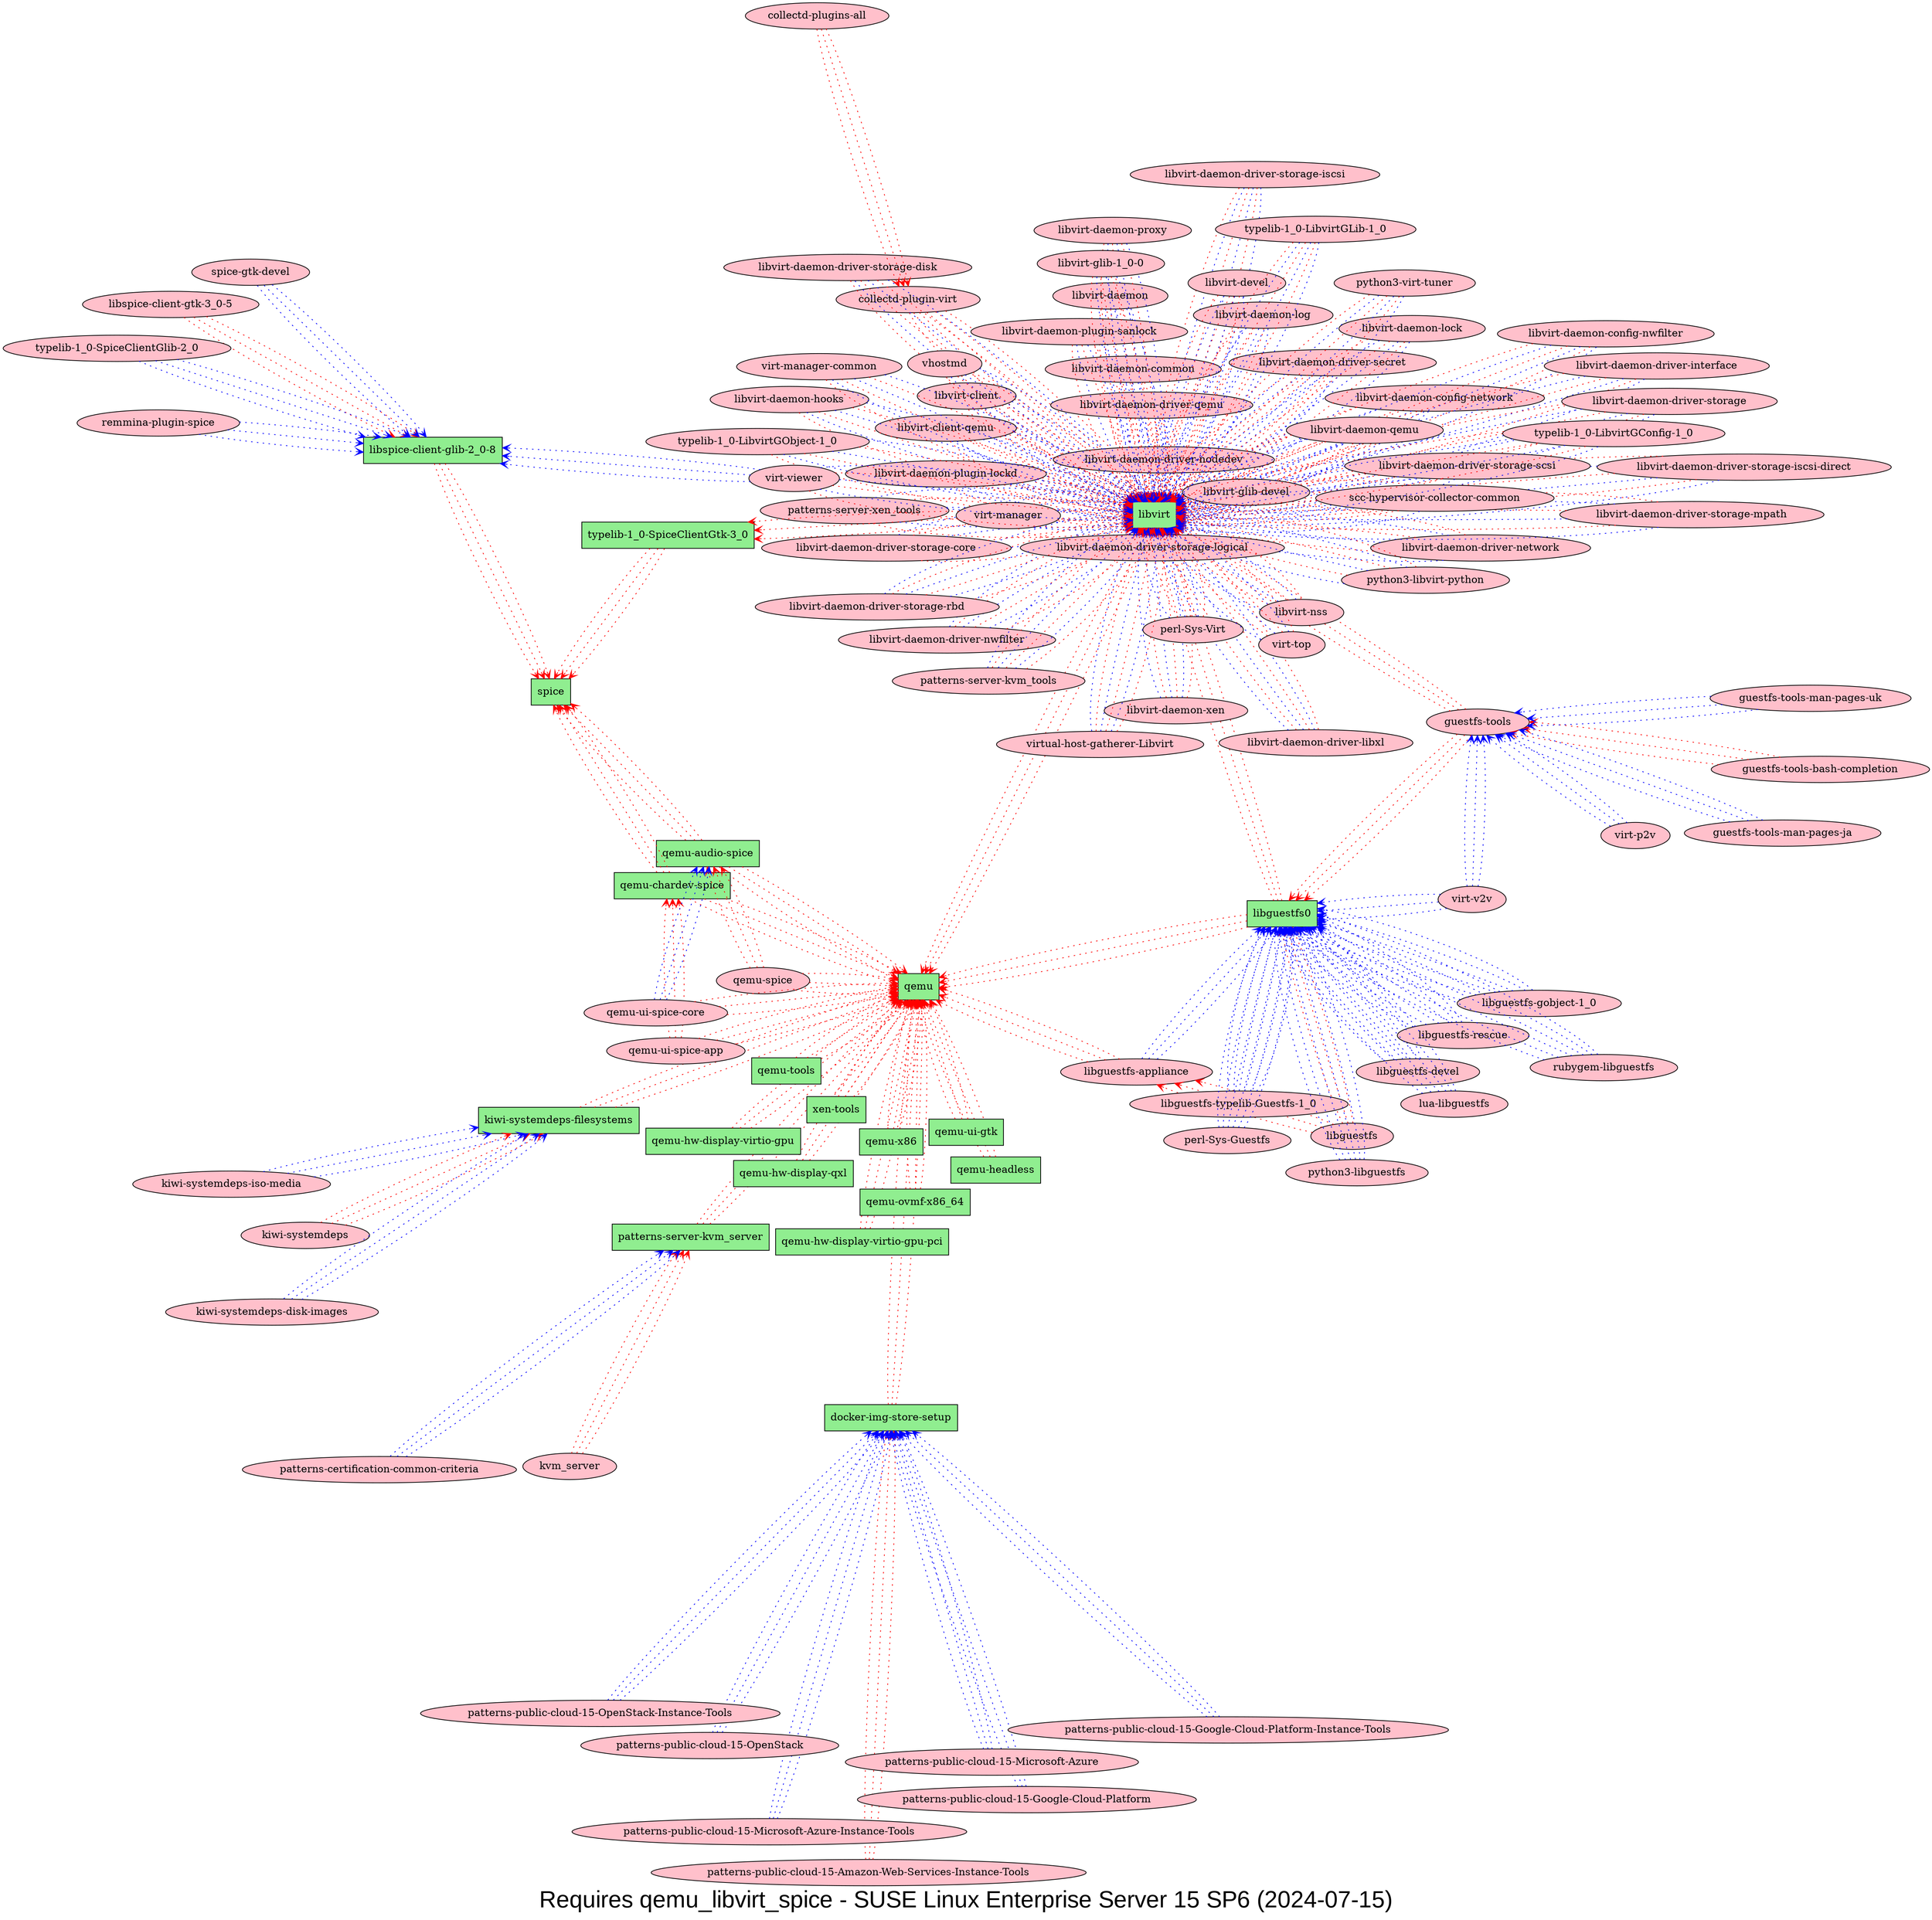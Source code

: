 digraph PackageDependencies {
graph [label="Requires qemu_libvirt_spice - SUSE Linux Enterprise Server 15 SP6 (2024-07-15)", layout=fdp, fontsize=32, fontname="Arial"];
node [shape=box, style=filled, fillcolor=lightgreen];
edge [arrowhead=vee];
"patterns-public-cloud-15-Amazon-Web-Services-Instance-Tools" [shape=ellipse, style=filled, fillcolor=pink];
"patterns-public-cloud-15-Amazon-Web-Services-Instance-Tools" -> "docker-img-store-setup" -> "qemu" [color=green, color=red, style=dotted];
"patterns-public-cloud-15-Google-Cloud-Platform" [shape=ellipse, style=filled, fillcolor=pink];
"patterns-public-cloud-15-Google-Cloud-Platform" -> "docker-img-store-setup" [color=blue, style=dotted];
"patterns-public-cloud-15-Google-Cloud-Platform-Instance-Tools" [shape=ellipse, style=filled, fillcolor=pink];
"patterns-public-cloud-15-Google-Cloud-Platform-Instance-Tools" -> "docker-img-store-setup" [color=blue, style=dotted];
"patterns-public-cloud-15-Microsoft-Azure" [shape=ellipse, style=filled, fillcolor=pink];
"patterns-public-cloud-15-Microsoft-Azure" -> "docker-img-store-setup" [color=blue, style=dotted];
"patterns-public-cloud-15-Microsoft-Azure-Instance-Tools" [shape=ellipse, style=filled, fillcolor=pink];
"patterns-public-cloud-15-Microsoft-Azure-Instance-Tools" -> "docker-img-store-setup" [color=blue, style=dotted];
"patterns-public-cloud-15-OpenStack" [shape=ellipse, style=filled, fillcolor=pink];
"patterns-public-cloud-15-OpenStack" -> "docker-img-store-setup" [color=blue, style=dotted];
"patterns-public-cloud-15-OpenStack-Instance-Tools" [shape=ellipse, style=filled, fillcolor=pink];
"patterns-public-cloud-15-OpenStack-Instance-Tools" -> "docker-img-store-setup" [color=blue, style=dotted];
"kiwi-systemdeps" [shape=ellipse, style=filled, fillcolor=pink];
"kiwi-systemdeps" -> "kiwi-systemdeps-filesystems" -> "qemu" [color=green, color=red, style=dotted];
"kiwi-systemdeps-disk-images" [shape=ellipse, style=filled, fillcolor=pink];
"kiwi-systemdeps-disk-images" -> "kiwi-systemdeps-filesystems" [color=blue, style=dotted];
"kiwi-systemdeps-iso-media" [shape=ellipse, style=filled, fillcolor=pink];
"kiwi-systemdeps-iso-media" -> "kiwi-systemdeps-filesystems" [color=blue, style=dotted];
"libguestfs" [shape=ellipse, style=filled, fillcolor=pink];
"libguestfs" -> "libguestfs-appliance" -> "qemu" [color=green, color=red, style=dotted];
"guestfs-tools" [shape=ellipse, style=filled, fillcolor=pink];
"guestfs-tools" -> "libguestfs0" -> "qemu" [color=green, color=red, style=dotted];
"libguestfs-devel" [shape=ellipse, style=filled, fillcolor=pink];
"libguestfs-devel" -> "libguestfs0" [color=blue, style=dotted];
"libguestfs-gobject-1_0" [shape=ellipse, style=filled, fillcolor=pink];
"libguestfs-gobject-1_0" -> "libguestfs0" [color=blue, style=dotted];
"libguestfs-rescue" [shape=ellipse, style=filled, fillcolor=pink];
"libguestfs-rescue" -> "libguestfs0" [color=blue, style=dotted];
"libguestfs-typelib-Guestfs-1_0" [shape=ellipse, style=filled, fillcolor=pink];
"libguestfs-typelib-Guestfs-1_0" -> "libguestfs0" [color=blue, style=dotted];
"lua-libguestfs" [shape=ellipse, style=filled, fillcolor=pink];
"lua-libguestfs" -> "libguestfs0" [color=blue, style=dotted];
"perl-Sys-Guestfs" [shape=ellipse, style=filled, fillcolor=pink];
"perl-Sys-Guestfs" -> "libguestfs0" [color=blue, style=dotted];
"python3-libguestfs" [shape=ellipse, style=filled, fillcolor=pink];
"python3-libguestfs" -> "libguestfs0" [color=blue, style=dotted];
"rubygem-libguestfs" [shape=ellipse, style=filled, fillcolor=pink];
"rubygem-libguestfs" -> "libguestfs0" [color=blue, style=dotted];
"virt-v2v" [shape=ellipse, style=filled, fillcolor=pink];
"virt-v2v" -> "libguestfs0" [color=blue, style=dotted];
"collectd-plugin-virt" [shape=ellipse, style=filled, fillcolor=pink];
"collectd-plugin-virt" -> "libvirt" -> "qemu" [color=green, color=red, style=dotted];
"libvirt-client" [shape=ellipse, style=filled, fillcolor=pink];
"libvirt-client" -> "libvirt" [color=blue, style=dotted];
"libvirt-client-qemu" [shape=ellipse, style=filled, fillcolor=pink];
"libvirt-client-qemu" -> "libvirt" [color=blue, style=dotted];
"libvirt-daemon" [shape=ellipse, style=filled, fillcolor=pink];
"libvirt-daemon" -> "libvirt" [color=blue, style=dotted];
"libvirt-daemon-common" [shape=ellipse, style=filled, fillcolor=pink];
"libvirt-daemon-common" -> "libvirt" [color=blue, style=dotted];
"libvirt-daemon-config-network" [shape=ellipse, style=filled, fillcolor=pink];
"libvirt-daemon-config-network" -> "libvirt" [color=blue, style=dotted];
"libvirt-daemon-config-nwfilter" [shape=ellipse, style=filled, fillcolor=pink];
"libvirt-daemon-config-nwfilter" -> "libvirt" [color=blue, style=dotted];
"libvirt-daemon-driver-interface" [shape=ellipse, style=filled, fillcolor=pink];
"libvirt-daemon-driver-interface" -> "libvirt" [color=blue, style=dotted];
"libvirt-daemon-driver-libxl" [shape=ellipse, style=filled, fillcolor=pink];
"libvirt-daemon-driver-libxl" -> "libvirt" [color=blue, style=dotted];
"libvirt-daemon-driver-network" [shape=ellipse, style=filled, fillcolor=pink];
"libvirt-daemon-driver-network" -> "libvirt" [color=blue, style=dotted];
"libvirt-daemon-driver-nodedev" [shape=ellipse, style=filled, fillcolor=pink];
"libvirt-daemon-driver-nodedev" -> "libvirt" [color=blue, style=dotted];
"libvirt-daemon-driver-nwfilter" [shape=ellipse, style=filled, fillcolor=pink];
"libvirt-daemon-driver-nwfilter" -> "libvirt" [color=blue, style=dotted];
"libvirt-daemon-driver-qemu" [shape=ellipse, style=filled, fillcolor=pink];
"libvirt-daemon-driver-qemu" -> "libvirt" [color=blue, style=dotted];
"libvirt-daemon-driver-secret" [shape=ellipse, style=filled, fillcolor=pink];
"libvirt-daemon-driver-secret" -> "libvirt" [color=blue, style=dotted];
"libvirt-daemon-driver-storage" [shape=ellipse, style=filled, fillcolor=pink];
"libvirt-daemon-driver-storage" -> "libvirt" [color=blue, style=dotted];
"libvirt-daemon-driver-storage-core" [shape=ellipse, style=filled, fillcolor=pink];
"libvirt-daemon-driver-storage-core" -> "libvirt" [color=blue, style=dotted];
"libvirt-daemon-driver-storage-disk" [shape=ellipse, style=filled, fillcolor=pink];
"libvirt-daemon-driver-storage-disk" -> "libvirt" [color=blue, style=dotted];
"libvirt-daemon-driver-storage-iscsi" [shape=ellipse, style=filled, fillcolor=pink];
"libvirt-daemon-driver-storage-iscsi" -> "libvirt" [color=blue, style=dotted];
"libvirt-daemon-driver-storage-iscsi-direct" [shape=ellipse, style=filled, fillcolor=pink];
"libvirt-daemon-driver-storage-iscsi-direct" -> "libvirt" [color=blue, style=dotted];
"libvirt-daemon-driver-storage-logical" [shape=ellipse, style=filled, fillcolor=pink];
"libvirt-daemon-driver-storage-logical" -> "libvirt" [color=blue, style=dotted];
"libvirt-daemon-driver-storage-mpath" [shape=ellipse, style=filled, fillcolor=pink];
"libvirt-daemon-driver-storage-mpath" -> "libvirt" [color=blue, style=dotted];
"libvirt-daemon-driver-storage-rbd" [shape=ellipse, style=filled, fillcolor=pink];
"libvirt-daemon-driver-storage-rbd" -> "libvirt" [color=blue, style=dotted];
"libvirt-daemon-driver-storage-scsi" [shape=ellipse, style=filled, fillcolor=pink];
"libvirt-daemon-driver-storage-scsi" -> "libvirt" [color=blue, style=dotted];
"libvirt-daemon-hooks" [shape=ellipse, style=filled, fillcolor=pink];
"libvirt-daemon-hooks" -> "libvirt" [color=blue, style=dotted];
"libvirt-daemon-lock" [shape=ellipse, style=filled, fillcolor=pink];
"libvirt-daemon-lock" -> "libvirt" [color=blue, style=dotted];
"libvirt-daemon-log" [shape=ellipse, style=filled, fillcolor=pink];
"libvirt-daemon-log" -> "libvirt" [color=blue, style=dotted];
"libvirt-daemon-plugin-lockd" [shape=ellipse, style=filled, fillcolor=pink];
"libvirt-daemon-plugin-lockd" -> "libvirt" [color=blue, style=dotted];
"libvirt-daemon-plugin-sanlock" [shape=ellipse, style=filled, fillcolor=pink];
"libvirt-daemon-plugin-sanlock" -> "libvirt" [color=blue, style=dotted];
"libvirt-daemon-proxy" [shape=ellipse, style=filled, fillcolor=pink];
"libvirt-daemon-proxy" -> "libvirt" [color=blue, style=dotted];
"libvirt-daemon-qemu" [shape=ellipse, style=filled, fillcolor=pink];
"libvirt-daemon-qemu" -> "libvirt" [color=blue, style=dotted];
"libvirt-daemon-xen" [shape=ellipse, style=filled, fillcolor=pink];
"libvirt-daemon-xen" -> "libvirt" [color=blue, style=dotted];
"libvirt-devel" [shape=ellipse, style=filled, fillcolor=pink];
"libvirt-devel" -> "libvirt" [color=blue, style=dotted];
"libvirt-glib-1_0-0" [shape=ellipse, style=filled, fillcolor=pink];
"libvirt-glib-1_0-0" -> "libvirt" [color=blue, style=dotted];
"libvirt-glib-devel" [shape=ellipse, style=filled, fillcolor=pink];
"libvirt-glib-devel" -> "libvirt" [color=blue, style=dotted];
"libvirt-nss" [shape=ellipse, style=filled, fillcolor=pink];
"libvirt-nss" -> "libvirt" [color=blue, style=dotted];
"patterns-server-kvm_tools" [shape=ellipse, style=filled, fillcolor=pink];
"patterns-server-kvm_tools" -> "libvirt" [color=blue, style=dotted];
"patterns-server-xen_tools" [shape=ellipse, style=filled, fillcolor=pink];
"patterns-server-xen_tools" -> "libvirt" [color=blue, style=dotted];
"perl-Sys-Virt" [shape=ellipse, style=filled, fillcolor=pink];
"perl-Sys-Virt" -> "libvirt" [color=blue, style=dotted];
"python3-libvirt-python" [shape=ellipse, style=filled, fillcolor=pink];
"python3-libvirt-python" -> "libvirt" [color=blue, style=dotted];
"python3-virt-tuner" [shape=ellipse, style=filled, fillcolor=pink];
"python3-virt-tuner" -> "libvirt" [color=blue, style=dotted];
"scc-hypervisor-collector-common" [shape=ellipse, style=filled, fillcolor=pink];
"scc-hypervisor-collector-common" -> "libvirt" [color=blue, style=dotted];
"typelib-1_0-LibvirtGConfig-1_0" [shape=ellipse, style=filled, fillcolor=pink];
"typelib-1_0-LibvirtGConfig-1_0" -> "libvirt" [color=blue, style=dotted];
"typelib-1_0-LibvirtGLib-1_0" [shape=ellipse, style=filled, fillcolor=pink];
"typelib-1_0-LibvirtGLib-1_0" -> "libvirt" [color=blue, style=dotted];
"typelib-1_0-LibvirtGObject-1_0" [shape=ellipse, style=filled, fillcolor=pink];
"typelib-1_0-LibvirtGObject-1_0" -> "libvirt" [color=blue, style=dotted];
"vhostmd" [shape=ellipse, style=filled, fillcolor=pink];
"vhostmd" -> "libvirt" [color=blue, style=dotted];
"virt-manager" [shape=ellipse, style=filled, fillcolor=pink];
"virt-manager" -> "libvirt" [color=blue, style=dotted];
"virt-manager-common" [shape=ellipse, style=filled, fillcolor=pink];
"virt-manager-common" -> "libvirt" [color=blue, style=dotted];
"virt-top" [shape=ellipse, style=filled, fillcolor=pink];
"virt-top" -> "libvirt" [color=blue, style=dotted];
"virt-viewer" [shape=ellipse, style=filled, fillcolor=pink];
"virt-viewer" -> "libvirt" [color=blue, style=dotted];
"virtual-host-gatherer-Libvirt" [shape=ellipse, style=filled, fillcolor=pink];
"virtual-host-gatherer-Libvirt" -> "libvirt" [color=blue, style=dotted];
"kvm_server" [shape=ellipse, style=filled, fillcolor=pink];
"kvm_server" -> "patterns-server-kvm_server" -> "qemu" [color=green, color=red, style=dotted];
"patterns-certification-common-criteria" [shape=ellipse, style=filled, fillcolor=pink];
"patterns-certification-common-criteria" -> "patterns-server-kvm_server" [color=blue, style=dotted];
"qemu-audio-spice" -> "qemu" [color=red, style=dotted];
"qemu-chardev-spice" -> "qemu" [color=red, style=dotted];
"qemu-headless" -> "qemu" [color=red, style=dotted];
"qemu-hw-display-qxl" -> "qemu" [color=red, style=dotted];
"qemu-hw-display-virtio-gpu" -> "qemu" [color=red, style=dotted];
"qemu-hw-display-virtio-gpu-pci" -> "qemu" [color=red, style=dotted];
"qemu-ovmf-x86_64" -> "qemu" [color=red, style=dotted];
"qemu-spice" -> "qemu" [color=red, style=dotted];
"qemu-tools" -> "qemu" [color=red, style=dotted];
"qemu-ui-gtk" -> "qemu" [color=red, style=dotted];
"qemu-ui-spice-app" -> "qemu" [color=red, style=dotted];
"qemu-ui-spice-core" -> "qemu" [color=red, style=dotted];
"qemu-x86" -> "qemu" [color=red, style=dotted];
"xen-tools" -> "qemu" [color=red, style=dotted];
"collectd-plugins-all" [shape=ellipse, style=filled, fillcolor=pink];
"collectd-plugins-all" -> "collectd-plugin-virt" -> "libvirt" [color=green, color=red, style=dotted];
"guestfs-tools-bash-completion" [shape=ellipse, style=filled, fillcolor=pink];
"guestfs-tools-bash-completion" -> "guestfs-tools" -> "libvirt" [color=green, color=red, style=dotted];
"guestfs-tools-man-pages-ja" [shape=ellipse, style=filled, fillcolor=pink];
"guestfs-tools-man-pages-ja" -> "guestfs-tools" [color=blue, style=dotted];
"guestfs-tools-man-pages-uk" [shape=ellipse, style=filled, fillcolor=pink];
"guestfs-tools-man-pages-uk" -> "guestfs-tools" [color=blue, style=dotted];
"virt-p2v" [shape=ellipse, style=filled, fillcolor=pink];
"virt-p2v" -> "guestfs-tools" [color=blue, style=dotted];
"virt-v2v" [shape=ellipse, style=filled, fillcolor=pink];
"virt-v2v" -> "guestfs-tools" [color=blue, style=dotted];
"libguestfs" [shape=ellipse, style=filled, fillcolor=pink];
"libguestfs" -> "libguestfs0" -> "libvirt" [color=green, color=red, style=dotted];
"libguestfs-appliance" [shape=ellipse, style=filled, fillcolor=pink];
"libguestfs-appliance" -> "libguestfs0" [color=blue, style=dotted];
"libguestfs-devel" [shape=ellipse, style=filled, fillcolor=pink];
"libguestfs-devel" -> "libguestfs0" [color=blue, style=dotted];
"libguestfs-gobject-1_0" [shape=ellipse, style=filled, fillcolor=pink];
"libguestfs-gobject-1_0" -> "libguestfs0" [color=blue, style=dotted];
"libguestfs-rescue" [shape=ellipse, style=filled, fillcolor=pink];
"libguestfs-rescue" -> "libguestfs0" [color=blue, style=dotted];
"libguestfs-typelib-Guestfs-1_0" [shape=ellipse, style=filled, fillcolor=pink];
"libguestfs-typelib-Guestfs-1_0" -> "libguestfs0" [color=blue, style=dotted];
"lua-libguestfs" [shape=ellipse, style=filled, fillcolor=pink];
"lua-libguestfs" -> "libguestfs0" [color=blue, style=dotted];
"perl-Sys-Guestfs" [shape=ellipse, style=filled, fillcolor=pink];
"perl-Sys-Guestfs" -> "libguestfs0" [color=blue, style=dotted];
"python3-libguestfs" [shape=ellipse, style=filled, fillcolor=pink];
"python3-libguestfs" -> "libguestfs0" [color=blue, style=dotted];
"rubygem-libguestfs" [shape=ellipse, style=filled, fillcolor=pink];
"rubygem-libguestfs" -> "libguestfs0" [color=blue, style=dotted];
"libvirt-client" -> "libvirt" [color=red, style=dotted];
"libvirt-client-qemu" -> "libvirt" [color=red, style=dotted];
"libvirt-daemon" -> "libvirt" [color=red, style=dotted];
"libvirt-daemon-common" -> "libvirt" [color=red, style=dotted];
"libvirt-daemon-config-network" -> "libvirt" [color=red, style=dotted];
"libvirt-daemon-config-nwfilter" -> "libvirt" [color=red, style=dotted];
"libvirt-daemon-driver-interface" -> "libvirt" [color=red, style=dotted];
"libvirt-daemon-driver-libxl" -> "libvirt" [color=red, style=dotted];
"libvirt-daemon-driver-network" -> "libvirt" [color=red, style=dotted];
"libvirt-daemon-driver-nodedev" -> "libvirt" [color=red, style=dotted];
"libvirt-daemon-driver-nwfilter" -> "libvirt" [color=red, style=dotted];
"libvirt-daemon-driver-qemu" -> "libvirt" [color=red, style=dotted];
"libvirt-daemon-driver-secret" -> "libvirt" [color=red, style=dotted];
"libvirt-daemon-driver-storage" -> "libvirt" [color=red, style=dotted];
"libvirt-daemon-driver-storage-core" -> "libvirt" [color=red, style=dotted];
"libvirt-daemon-driver-storage-disk" -> "libvirt" [color=red, style=dotted];
"libvirt-daemon-driver-storage-iscsi" -> "libvirt" [color=red, style=dotted];
"libvirt-daemon-driver-storage-iscsi-direct" -> "libvirt" [color=red, style=dotted];
"libvirt-daemon-driver-storage-logical" -> "libvirt" [color=red, style=dotted];
"libvirt-daemon-driver-storage-mpath" -> "libvirt" [color=red, style=dotted];
"libvirt-daemon-driver-storage-rbd" -> "libvirt" [color=red, style=dotted];
"libvirt-daemon-driver-storage-scsi" -> "libvirt" [color=red, style=dotted];
"libvirt-daemon-hooks" -> "libvirt" [color=red, style=dotted];
"libvirt-daemon-lock" -> "libvirt" [color=red, style=dotted];
"libvirt-daemon-log" -> "libvirt" [color=red, style=dotted];
"libvirt-daemon-plugin-lockd" -> "libvirt" [color=red, style=dotted];
"libvirt-daemon-plugin-sanlock" -> "libvirt" [color=red, style=dotted];
"libvirt-daemon-proxy" -> "libvirt" [color=red, style=dotted];
"libvirt-daemon-qemu" -> "libvirt" [color=red, style=dotted];
"libvirt-daemon-xen" -> "libvirt" [color=red, style=dotted];
"libvirt-devel" -> "libvirt" [color=red, style=dotted];
"libvirt-glib-1_0-0" -> "libvirt" [color=red, style=dotted];
"libvirt-glib-devel" -> "libvirt" [color=red, style=dotted];
"libvirt-nss" -> "libvirt" [color=red, style=dotted];
"patterns-server-kvm_tools" -> "libvirt" [color=red, style=dotted];
"patterns-server-xen_tools" -> "libvirt" [color=red, style=dotted];
"perl-Sys-Virt" -> "libvirt" [color=red, style=dotted];
"python3-libvirt-python" -> "libvirt" [color=red, style=dotted];
"python3-virt-tuner" -> "libvirt" [color=red, style=dotted];
"scc-hypervisor-collector-common" -> "libvirt" [color=red, style=dotted];
"typelib-1_0-LibvirtGConfig-1_0" -> "libvirt" [color=red, style=dotted];
"typelib-1_0-LibvirtGLib-1_0" -> "libvirt" [color=red, style=dotted];
"typelib-1_0-LibvirtGObject-1_0" -> "libvirt" [color=red, style=dotted];
"vhostmd" -> "libvirt" [color=red, style=dotted];
"virt-manager" -> "libvirt" [color=red, style=dotted];
"virt-manager-common" -> "libvirt" [color=red, style=dotted];
"virt-top" -> "libvirt" [color=red, style=dotted];
"virt-viewer" -> "libvirt" [color=red, style=dotted];
"virtual-host-gatherer-Libvirt" -> "libvirt" [color=red, style=dotted];
"libspice-client-gtk-3_0-5" [shape=ellipse, style=filled, fillcolor=pink];
"libspice-client-gtk-3_0-5" -> "libspice-client-glib-2_0-8" -> "spice" [color=green, color=red, style=dotted];
"remmina-plugin-spice" [shape=ellipse, style=filled, fillcolor=pink];
"remmina-plugin-spice" -> "libspice-client-glib-2_0-8" [color=blue, style=dotted];
"spice-gtk-devel" [shape=ellipse, style=filled, fillcolor=pink];
"spice-gtk-devel" -> "libspice-client-glib-2_0-8" [color=blue, style=dotted];
"typelib-1_0-SpiceClientGlib-2_0" [shape=ellipse, style=filled, fillcolor=pink];
"typelib-1_0-SpiceClientGlib-2_0" -> "libspice-client-glib-2_0-8" [color=blue, style=dotted];
"virt-viewer" [shape=ellipse, style=filled, fillcolor=pink];
"virt-viewer" -> "libspice-client-glib-2_0-8" [color=blue, style=dotted];
"qemu-spice" [shape=ellipse, style=filled, fillcolor=pink];
"qemu-spice" -> "qemu-audio-spice" -> "spice" [color=green, color=red, style=dotted];
"qemu-ui-spice-core" [shape=ellipse, style=filled, fillcolor=pink];
"qemu-ui-spice-core" -> "qemu-audio-spice" [color=blue, style=dotted];
"qemu-ui-spice-app" [shape=ellipse, style=filled, fillcolor=pink];
"qemu-ui-spice-app" -> "qemu-chardev-spice" -> "spice" [color=green, color=red, style=dotted];
"virt-manager" [shape=ellipse, style=filled, fillcolor=pink];
"virt-manager" -> "typelib-1_0-SpiceClientGtk-3_0" -> "spice" [color=green, color=red, style=dotted];
"patterns-public-cloud-15-Amazon-Web-Services-Instance-Tools" [shape=ellipse, style=filled, fillcolor=pink];
"patterns-public-cloud-15-Amazon-Web-Services-Instance-Tools" -> "docker-img-store-setup" -> "qemu" [color=green, color=red, style=dotted];
"patterns-public-cloud-15-Google-Cloud-Platform" [shape=ellipse, style=filled, fillcolor=pink];
"patterns-public-cloud-15-Google-Cloud-Platform" -> "docker-img-store-setup" [color=blue, style=dotted];
"patterns-public-cloud-15-Google-Cloud-Platform-Instance-Tools" [shape=ellipse, style=filled, fillcolor=pink];
"patterns-public-cloud-15-Google-Cloud-Platform-Instance-Tools" -> "docker-img-store-setup" [color=blue, style=dotted];
"patterns-public-cloud-15-Microsoft-Azure" [shape=ellipse, style=filled, fillcolor=pink];
"patterns-public-cloud-15-Microsoft-Azure" -> "docker-img-store-setup" [color=blue, style=dotted];
"patterns-public-cloud-15-Microsoft-Azure-Instance-Tools" [shape=ellipse, style=filled, fillcolor=pink];
"patterns-public-cloud-15-Microsoft-Azure-Instance-Tools" -> "docker-img-store-setup" [color=blue, style=dotted];
"patterns-public-cloud-15-OpenStack" [shape=ellipse, style=filled, fillcolor=pink];
"patterns-public-cloud-15-OpenStack" -> "docker-img-store-setup" [color=blue, style=dotted];
"patterns-public-cloud-15-OpenStack-Instance-Tools" [shape=ellipse, style=filled, fillcolor=pink];
"patterns-public-cloud-15-OpenStack-Instance-Tools" -> "docker-img-store-setup" [color=blue, style=dotted];
"kiwi-systemdeps" [shape=ellipse, style=filled, fillcolor=pink];
"kiwi-systemdeps" -> "kiwi-systemdeps-filesystems" -> "qemu" [color=green, color=red, style=dotted];
"kiwi-systemdeps-disk-images" [shape=ellipse, style=filled, fillcolor=pink];
"kiwi-systemdeps-disk-images" -> "kiwi-systemdeps-filesystems" [color=blue, style=dotted];
"kiwi-systemdeps-iso-media" [shape=ellipse, style=filled, fillcolor=pink];
"kiwi-systemdeps-iso-media" -> "kiwi-systemdeps-filesystems" [color=blue, style=dotted];
"libguestfs" [shape=ellipse, style=filled, fillcolor=pink];
"libguestfs" -> "libguestfs-appliance" -> "qemu" [color=green, color=red, style=dotted];
"guestfs-tools" [shape=ellipse, style=filled, fillcolor=pink];
"guestfs-tools" -> "libguestfs0" -> "qemu" [color=green, color=red, style=dotted];
"libguestfs-devel" [shape=ellipse, style=filled, fillcolor=pink];
"libguestfs-devel" -> "libguestfs0" [color=blue, style=dotted];
"libguestfs-gobject-1_0" [shape=ellipse, style=filled, fillcolor=pink];
"libguestfs-gobject-1_0" -> "libguestfs0" [color=blue, style=dotted];
"libguestfs-rescue" [shape=ellipse, style=filled, fillcolor=pink];
"libguestfs-rescue" -> "libguestfs0" [color=blue, style=dotted];
"libguestfs-typelib-Guestfs-1_0" [shape=ellipse, style=filled, fillcolor=pink];
"libguestfs-typelib-Guestfs-1_0" -> "libguestfs0" [color=blue, style=dotted];
"lua-libguestfs" [shape=ellipse, style=filled, fillcolor=pink];
"lua-libguestfs" -> "libguestfs0" [color=blue, style=dotted];
"perl-Sys-Guestfs" [shape=ellipse, style=filled, fillcolor=pink];
"perl-Sys-Guestfs" -> "libguestfs0" [color=blue, style=dotted];
"python3-libguestfs" [shape=ellipse, style=filled, fillcolor=pink];
"python3-libguestfs" -> "libguestfs0" [color=blue, style=dotted];
"rubygem-libguestfs" [shape=ellipse, style=filled, fillcolor=pink];
"rubygem-libguestfs" -> "libguestfs0" [color=blue, style=dotted];
"virt-v2v" [shape=ellipse, style=filled, fillcolor=pink];
"virt-v2v" -> "libguestfs0" [color=blue, style=dotted];
"collectd-plugin-virt" [shape=ellipse, style=filled, fillcolor=pink];
"collectd-plugin-virt" -> "libvirt" -> "qemu" [color=green, color=red, style=dotted];
"libvirt-client" [shape=ellipse, style=filled, fillcolor=pink];
"libvirt-client" -> "libvirt" [color=blue, style=dotted];
"libvirt-client-qemu" [shape=ellipse, style=filled, fillcolor=pink];
"libvirt-client-qemu" -> "libvirt" [color=blue, style=dotted];
"libvirt-daemon" [shape=ellipse, style=filled, fillcolor=pink];
"libvirt-daemon" -> "libvirt" [color=blue, style=dotted];
"libvirt-daemon-common" [shape=ellipse, style=filled, fillcolor=pink];
"libvirt-daemon-common" -> "libvirt" [color=blue, style=dotted];
"libvirt-daemon-config-network" [shape=ellipse, style=filled, fillcolor=pink];
"libvirt-daemon-config-network" -> "libvirt" [color=blue, style=dotted];
"libvirt-daemon-config-nwfilter" [shape=ellipse, style=filled, fillcolor=pink];
"libvirt-daemon-config-nwfilter" -> "libvirt" [color=blue, style=dotted];
"libvirt-daemon-driver-interface" [shape=ellipse, style=filled, fillcolor=pink];
"libvirt-daemon-driver-interface" -> "libvirt" [color=blue, style=dotted];
"libvirt-daemon-driver-libxl" [shape=ellipse, style=filled, fillcolor=pink];
"libvirt-daemon-driver-libxl" -> "libvirt" [color=blue, style=dotted];
"libvirt-daemon-driver-network" [shape=ellipse, style=filled, fillcolor=pink];
"libvirt-daemon-driver-network" -> "libvirt" [color=blue, style=dotted];
"libvirt-daemon-driver-nodedev" [shape=ellipse, style=filled, fillcolor=pink];
"libvirt-daemon-driver-nodedev" -> "libvirt" [color=blue, style=dotted];
"libvirt-daemon-driver-nwfilter" [shape=ellipse, style=filled, fillcolor=pink];
"libvirt-daemon-driver-nwfilter" -> "libvirt" [color=blue, style=dotted];
"libvirt-daemon-driver-qemu" [shape=ellipse, style=filled, fillcolor=pink];
"libvirt-daemon-driver-qemu" -> "libvirt" [color=blue, style=dotted];
"libvirt-daemon-driver-secret" [shape=ellipse, style=filled, fillcolor=pink];
"libvirt-daemon-driver-secret" -> "libvirt" [color=blue, style=dotted];
"libvirt-daemon-driver-storage" [shape=ellipse, style=filled, fillcolor=pink];
"libvirt-daemon-driver-storage" -> "libvirt" [color=blue, style=dotted];
"libvirt-daemon-driver-storage-core" [shape=ellipse, style=filled, fillcolor=pink];
"libvirt-daemon-driver-storage-core" -> "libvirt" [color=blue, style=dotted];
"libvirt-daemon-driver-storage-disk" [shape=ellipse, style=filled, fillcolor=pink];
"libvirt-daemon-driver-storage-disk" -> "libvirt" [color=blue, style=dotted];
"libvirt-daemon-driver-storage-iscsi" [shape=ellipse, style=filled, fillcolor=pink];
"libvirt-daemon-driver-storage-iscsi" -> "libvirt" [color=blue, style=dotted];
"libvirt-daemon-driver-storage-iscsi-direct" [shape=ellipse, style=filled, fillcolor=pink];
"libvirt-daemon-driver-storage-iscsi-direct" -> "libvirt" [color=blue, style=dotted];
"libvirt-daemon-driver-storage-logical" [shape=ellipse, style=filled, fillcolor=pink];
"libvirt-daemon-driver-storage-logical" -> "libvirt" [color=blue, style=dotted];
"libvirt-daemon-driver-storage-mpath" [shape=ellipse, style=filled, fillcolor=pink];
"libvirt-daemon-driver-storage-mpath" -> "libvirt" [color=blue, style=dotted];
"libvirt-daemon-driver-storage-rbd" [shape=ellipse, style=filled, fillcolor=pink];
"libvirt-daemon-driver-storage-rbd" -> "libvirt" [color=blue, style=dotted];
"libvirt-daemon-driver-storage-scsi" [shape=ellipse, style=filled, fillcolor=pink];
"libvirt-daemon-driver-storage-scsi" -> "libvirt" [color=blue, style=dotted];
"libvirt-daemon-hooks" [shape=ellipse, style=filled, fillcolor=pink];
"libvirt-daemon-hooks" -> "libvirt" [color=blue, style=dotted];
"libvirt-daemon-lock" [shape=ellipse, style=filled, fillcolor=pink];
"libvirt-daemon-lock" -> "libvirt" [color=blue, style=dotted];
"libvirt-daemon-log" [shape=ellipse, style=filled, fillcolor=pink];
"libvirt-daemon-log" -> "libvirt" [color=blue, style=dotted];
"libvirt-daemon-plugin-lockd" [shape=ellipse, style=filled, fillcolor=pink];
"libvirt-daemon-plugin-lockd" -> "libvirt" [color=blue, style=dotted];
"libvirt-daemon-plugin-sanlock" [shape=ellipse, style=filled, fillcolor=pink];
"libvirt-daemon-plugin-sanlock" -> "libvirt" [color=blue, style=dotted];
"libvirt-daemon-proxy" [shape=ellipse, style=filled, fillcolor=pink];
"libvirt-daemon-proxy" -> "libvirt" [color=blue, style=dotted];
"libvirt-daemon-qemu" [shape=ellipse, style=filled, fillcolor=pink];
"libvirt-daemon-qemu" -> "libvirt" [color=blue, style=dotted];
"libvirt-daemon-xen" [shape=ellipse, style=filled, fillcolor=pink];
"libvirt-daemon-xen" -> "libvirt" [color=blue, style=dotted];
"libvirt-devel" [shape=ellipse, style=filled, fillcolor=pink];
"libvirt-devel" -> "libvirt" [color=blue, style=dotted];
"libvirt-glib-1_0-0" [shape=ellipse, style=filled, fillcolor=pink];
"libvirt-glib-1_0-0" -> "libvirt" [color=blue, style=dotted];
"libvirt-glib-devel" [shape=ellipse, style=filled, fillcolor=pink];
"libvirt-glib-devel" -> "libvirt" [color=blue, style=dotted];
"libvirt-nss" [shape=ellipse, style=filled, fillcolor=pink];
"libvirt-nss" -> "libvirt" [color=blue, style=dotted];
"patterns-server-kvm_tools" [shape=ellipse, style=filled, fillcolor=pink];
"patterns-server-kvm_tools" -> "libvirt" [color=blue, style=dotted];
"patterns-server-xen_tools" [shape=ellipse, style=filled, fillcolor=pink];
"patterns-server-xen_tools" -> "libvirt" [color=blue, style=dotted];
"perl-Sys-Virt" [shape=ellipse, style=filled, fillcolor=pink];
"perl-Sys-Virt" -> "libvirt" [color=blue, style=dotted];
"python3-libvirt-python" [shape=ellipse, style=filled, fillcolor=pink];
"python3-libvirt-python" -> "libvirt" [color=blue, style=dotted];
"python3-virt-tuner" [shape=ellipse, style=filled, fillcolor=pink];
"python3-virt-tuner" -> "libvirt" [color=blue, style=dotted];
"scc-hypervisor-collector-common" [shape=ellipse, style=filled, fillcolor=pink];
"scc-hypervisor-collector-common" -> "libvirt" [color=blue, style=dotted];
"typelib-1_0-LibvirtGConfig-1_0" [shape=ellipse, style=filled, fillcolor=pink];
"typelib-1_0-LibvirtGConfig-1_0" -> "libvirt" [color=blue, style=dotted];
"typelib-1_0-LibvirtGLib-1_0" [shape=ellipse, style=filled, fillcolor=pink];
"typelib-1_0-LibvirtGLib-1_0" -> "libvirt" [color=blue, style=dotted];
"typelib-1_0-LibvirtGObject-1_0" [shape=ellipse, style=filled, fillcolor=pink];
"typelib-1_0-LibvirtGObject-1_0" -> "libvirt" [color=blue, style=dotted];
"vhostmd" [shape=ellipse, style=filled, fillcolor=pink];
"vhostmd" -> "libvirt" [color=blue, style=dotted];
"virt-manager" [shape=ellipse, style=filled, fillcolor=pink];
"virt-manager" -> "libvirt" [color=blue, style=dotted];
"virt-manager-common" [shape=ellipse, style=filled, fillcolor=pink];
"virt-manager-common" -> "libvirt" [color=blue, style=dotted];
"virt-top" [shape=ellipse, style=filled, fillcolor=pink];
"virt-top" -> "libvirt" [color=blue, style=dotted];
"virt-viewer" [shape=ellipse, style=filled, fillcolor=pink];
"virt-viewer" -> "libvirt" [color=blue, style=dotted];
"virtual-host-gatherer-Libvirt" [shape=ellipse, style=filled, fillcolor=pink];
"virtual-host-gatherer-Libvirt" -> "libvirt" [color=blue, style=dotted];
"kvm_server" [shape=ellipse, style=filled, fillcolor=pink];
"kvm_server" -> "patterns-server-kvm_server" -> "qemu" [color=green, color=red, style=dotted];
"patterns-certification-common-criteria" [shape=ellipse, style=filled, fillcolor=pink];
"patterns-certification-common-criteria" -> "patterns-server-kvm_server" [color=blue, style=dotted];
"qemu-audio-spice" -> "qemu" [color=red, style=dotted];
"qemu-chardev-spice" -> "qemu" [color=red, style=dotted];
"qemu-headless" -> "qemu" [color=red, style=dotted];
"qemu-hw-display-qxl" -> "qemu" [color=red, style=dotted];
"qemu-hw-display-virtio-gpu" -> "qemu" [color=red, style=dotted];
"qemu-hw-display-virtio-gpu-pci" -> "qemu" [color=red, style=dotted];
"qemu-ovmf-x86_64" -> "qemu" [color=red, style=dotted];
"qemu-spice" -> "qemu" [color=red, style=dotted];
"qemu-tools" -> "qemu" [color=red, style=dotted];
"qemu-ui-gtk" -> "qemu" [color=red, style=dotted];
"qemu-ui-spice-app" -> "qemu" [color=red, style=dotted];
"qemu-ui-spice-core" -> "qemu" [color=red, style=dotted];
"qemu-x86" -> "qemu" [color=red, style=dotted];
"xen-tools" -> "qemu" [color=red, style=dotted];
"collectd-plugins-all" [shape=ellipse, style=filled, fillcolor=pink];
"collectd-plugins-all" -> "collectd-plugin-virt" -> "libvirt" [color=green, color=red, style=dotted];
"guestfs-tools-bash-completion" [shape=ellipse, style=filled, fillcolor=pink];
"guestfs-tools-bash-completion" -> "guestfs-tools" -> "libvirt" [color=green, color=red, style=dotted];
"guestfs-tools-man-pages-ja" [shape=ellipse, style=filled, fillcolor=pink];
"guestfs-tools-man-pages-ja" -> "guestfs-tools" [color=blue, style=dotted];
"guestfs-tools-man-pages-uk" [shape=ellipse, style=filled, fillcolor=pink];
"guestfs-tools-man-pages-uk" -> "guestfs-tools" [color=blue, style=dotted];
"virt-p2v" [shape=ellipse, style=filled, fillcolor=pink];
"virt-p2v" -> "guestfs-tools" [color=blue, style=dotted];
"virt-v2v" [shape=ellipse, style=filled, fillcolor=pink];
"virt-v2v" -> "guestfs-tools" [color=blue, style=dotted];
"libguestfs" [shape=ellipse, style=filled, fillcolor=pink];
"libguestfs" -> "libguestfs0" -> "libvirt" [color=green, color=red, style=dotted];
"libguestfs-appliance" [shape=ellipse, style=filled, fillcolor=pink];
"libguestfs-appliance" -> "libguestfs0" [color=blue, style=dotted];
"libguestfs-devel" [shape=ellipse, style=filled, fillcolor=pink];
"libguestfs-devel" -> "libguestfs0" [color=blue, style=dotted];
"libguestfs-gobject-1_0" [shape=ellipse, style=filled, fillcolor=pink];
"libguestfs-gobject-1_0" -> "libguestfs0" [color=blue, style=dotted];
"libguestfs-rescue" [shape=ellipse, style=filled, fillcolor=pink];
"libguestfs-rescue" -> "libguestfs0" [color=blue, style=dotted];
"libguestfs-typelib-Guestfs-1_0" [shape=ellipse, style=filled, fillcolor=pink];
"libguestfs-typelib-Guestfs-1_0" -> "libguestfs0" [color=blue, style=dotted];
"lua-libguestfs" [shape=ellipse, style=filled, fillcolor=pink];
"lua-libguestfs" -> "libguestfs0" [color=blue, style=dotted];
"perl-Sys-Guestfs" [shape=ellipse, style=filled, fillcolor=pink];
"perl-Sys-Guestfs" -> "libguestfs0" [color=blue, style=dotted];
"python3-libguestfs" [shape=ellipse, style=filled, fillcolor=pink];
"python3-libguestfs" -> "libguestfs0" [color=blue, style=dotted];
"rubygem-libguestfs" [shape=ellipse, style=filled, fillcolor=pink];
"rubygem-libguestfs" -> "libguestfs0" [color=blue, style=dotted];
"libvirt-client" -> "libvirt" [color=red, style=dotted];
"libvirt-client-qemu" -> "libvirt" [color=red, style=dotted];
"libvirt-daemon" -> "libvirt" [color=red, style=dotted];
"libvirt-daemon-common" -> "libvirt" [color=red, style=dotted];
"libvirt-daemon-config-network" -> "libvirt" [color=red, style=dotted];
"libvirt-daemon-config-nwfilter" -> "libvirt" [color=red, style=dotted];
"libvirt-daemon-driver-interface" -> "libvirt" [color=red, style=dotted];
"libvirt-daemon-driver-libxl" -> "libvirt" [color=red, style=dotted];
"libvirt-daemon-driver-network" -> "libvirt" [color=red, style=dotted];
"libvirt-daemon-driver-nodedev" -> "libvirt" [color=red, style=dotted];
"libvirt-daemon-driver-nwfilter" -> "libvirt" [color=red, style=dotted];
"libvirt-daemon-driver-qemu" -> "libvirt" [color=red, style=dotted];
"libvirt-daemon-driver-secret" -> "libvirt" [color=red, style=dotted];
"libvirt-daemon-driver-storage" -> "libvirt" [color=red, style=dotted];
"libvirt-daemon-driver-storage-core" -> "libvirt" [color=red, style=dotted];
"libvirt-daemon-driver-storage-disk" -> "libvirt" [color=red, style=dotted];
"libvirt-daemon-driver-storage-iscsi" -> "libvirt" [color=red, style=dotted];
"libvirt-daemon-driver-storage-iscsi-direct" -> "libvirt" [color=red, style=dotted];
"libvirt-daemon-driver-storage-logical" -> "libvirt" [color=red, style=dotted];
"libvirt-daemon-driver-storage-mpath" -> "libvirt" [color=red, style=dotted];
"libvirt-daemon-driver-storage-rbd" -> "libvirt" [color=red, style=dotted];
"libvirt-daemon-driver-storage-scsi" -> "libvirt" [color=red, style=dotted];
"libvirt-daemon-hooks" -> "libvirt" [color=red, style=dotted];
"libvirt-daemon-lock" -> "libvirt" [color=red, style=dotted];
"libvirt-daemon-log" -> "libvirt" [color=red, style=dotted];
"libvirt-daemon-plugin-lockd" -> "libvirt" [color=red, style=dotted];
"libvirt-daemon-plugin-sanlock" -> "libvirt" [color=red, style=dotted];
"libvirt-daemon-proxy" -> "libvirt" [color=red, style=dotted];
"libvirt-daemon-qemu" -> "libvirt" [color=red, style=dotted];
"libvirt-daemon-xen" -> "libvirt" [color=red, style=dotted];
"libvirt-devel" -> "libvirt" [color=red, style=dotted];
"libvirt-glib-1_0-0" -> "libvirt" [color=red, style=dotted];
"libvirt-glib-devel" -> "libvirt" [color=red, style=dotted];
"libvirt-nss" -> "libvirt" [color=red, style=dotted];
"patterns-server-kvm_tools" -> "libvirt" [color=red, style=dotted];
"patterns-server-xen_tools" -> "libvirt" [color=red, style=dotted];
"perl-Sys-Virt" -> "libvirt" [color=red, style=dotted];
"python3-libvirt-python" -> "libvirt" [color=red, style=dotted];
"python3-virt-tuner" -> "libvirt" [color=red, style=dotted];
"scc-hypervisor-collector-common" -> "libvirt" [color=red, style=dotted];
"typelib-1_0-LibvirtGConfig-1_0" -> "libvirt" [color=red, style=dotted];
"typelib-1_0-LibvirtGLib-1_0" -> "libvirt" [color=red, style=dotted];
"typelib-1_0-LibvirtGObject-1_0" -> "libvirt" [color=red, style=dotted];
"vhostmd" -> "libvirt" [color=red, style=dotted];
"virt-manager" -> "libvirt" [color=red, style=dotted];
"virt-manager-common" -> "libvirt" [color=red, style=dotted];
"virt-top" -> "libvirt" [color=red, style=dotted];
"virt-viewer" -> "libvirt" [color=red, style=dotted];
"virtual-host-gatherer-Libvirt" -> "libvirt" [color=red, style=dotted];
"libspice-client-gtk-3_0-5" [shape=ellipse, style=filled, fillcolor=pink];
"libspice-client-gtk-3_0-5" -> "libspice-client-glib-2_0-8" -> "spice" [color=green, color=red, style=dotted];
"remmina-plugin-spice" [shape=ellipse, style=filled, fillcolor=pink];
"remmina-plugin-spice" -> "libspice-client-glib-2_0-8" [color=blue, style=dotted];
"spice-gtk-devel" [shape=ellipse, style=filled, fillcolor=pink];
"spice-gtk-devel" -> "libspice-client-glib-2_0-8" [color=blue, style=dotted];
"typelib-1_0-SpiceClientGlib-2_0" [shape=ellipse, style=filled, fillcolor=pink];
"typelib-1_0-SpiceClientGlib-2_0" -> "libspice-client-glib-2_0-8" [color=blue, style=dotted];
"virt-viewer" [shape=ellipse, style=filled, fillcolor=pink];
"virt-viewer" -> "libspice-client-glib-2_0-8" [color=blue, style=dotted];
"qemu-spice" [shape=ellipse, style=filled, fillcolor=pink];
"qemu-spice" -> "qemu-audio-spice" -> "spice" [color=green, color=red, style=dotted];
"qemu-ui-spice-core" [shape=ellipse, style=filled, fillcolor=pink];
"qemu-ui-spice-core" -> "qemu-audio-spice" [color=blue, style=dotted];
"qemu-ui-spice-app" [shape=ellipse, style=filled, fillcolor=pink];
"qemu-ui-spice-app" -> "qemu-chardev-spice" -> "spice" [color=green, color=red, style=dotted];
"virt-manager" [shape=ellipse, style=filled, fillcolor=pink];
"virt-manager" -> "typelib-1_0-SpiceClientGtk-3_0" -> "spice" [color=green, color=red, style=dotted];
"patterns-public-cloud-15-Amazon-Web-Services-Instance-Tools" [shape=ellipse, style=filled, fillcolor=pink];
"patterns-public-cloud-15-Amazon-Web-Services-Instance-Tools" -> "docker-img-store-setup" -> "qemu" [color=green, color=red, style=dotted];
"patterns-public-cloud-15-Google-Cloud-Platform" [shape=ellipse, style=filled, fillcolor=pink];
"patterns-public-cloud-15-Google-Cloud-Platform" -> "docker-img-store-setup" [color=blue, style=dotted];
"patterns-public-cloud-15-Google-Cloud-Platform-Instance-Tools" [shape=ellipse, style=filled, fillcolor=pink];
"patterns-public-cloud-15-Google-Cloud-Platform-Instance-Tools" -> "docker-img-store-setup" [color=blue, style=dotted];
"patterns-public-cloud-15-Microsoft-Azure" [shape=ellipse, style=filled, fillcolor=pink];
"patterns-public-cloud-15-Microsoft-Azure" -> "docker-img-store-setup" [color=blue, style=dotted];
"patterns-public-cloud-15-Microsoft-Azure-Instance-Tools" [shape=ellipse, style=filled, fillcolor=pink];
"patterns-public-cloud-15-Microsoft-Azure-Instance-Tools" -> "docker-img-store-setup" [color=blue, style=dotted];
"patterns-public-cloud-15-OpenStack" [shape=ellipse, style=filled, fillcolor=pink];
"patterns-public-cloud-15-OpenStack" -> "docker-img-store-setup" [color=blue, style=dotted];
"patterns-public-cloud-15-OpenStack-Instance-Tools" [shape=ellipse, style=filled, fillcolor=pink];
"patterns-public-cloud-15-OpenStack-Instance-Tools" -> "docker-img-store-setup" [color=blue, style=dotted];
"kiwi-systemdeps" [shape=ellipse, style=filled, fillcolor=pink];
"kiwi-systemdeps" -> "kiwi-systemdeps-filesystems" -> "qemu" [color=green, color=red, style=dotted];
"kiwi-systemdeps-disk-images" [shape=ellipse, style=filled, fillcolor=pink];
"kiwi-systemdeps-disk-images" -> "kiwi-systemdeps-filesystems" [color=blue, style=dotted];
"kiwi-systemdeps-iso-media" [shape=ellipse, style=filled, fillcolor=pink];
"kiwi-systemdeps-iso-media" -> "kiwi-systemdeps-filesystems" [color=blue, style=dotted];
"libguestfs" [shape=ellipse, style=filled, fillcolor=pink];
"libguestfs" -> "libguestfs-appliance" -> "qemu" [color=green, color=red, style=dotted];
"guestfs-tools" [shape=ellipse, style=filled, fillcolor=pink];
"guestfs-tools" -> "libguestfs0" -> "qemu" [color=green, color=red, style=dotted];
"libguestfs-devel" [shape=ellipse, style=filled, fillcolor=pink];
"libguestfs-devel" -> "libguestfs0" [color=blue, style=dotted];
"libguestfs-gobject-1_0" [shape=ellipse, style=filled, fillcolor=pink];
"libguestfs-gobject-1_0" -> "libguestfs0" [color=blue, style=dotted];
"libguestfs-rescue" [shape=ellipse, style=filled, fillcolor=pink];
"libguestfs-rescue" -> "libguestfs0" [color=blue, style=dotted];
"libguestfs-typelib-Guestfs-1_0" [shape=ellipse, style=filled, fillcolor=pink];
"libguestfs-typelib-Guestfs-1_0" -> "libguestfs0" [color=blue, style=dotted];
"lua-libguestfs" [shape=ellipse, style=filled, fillcolor=pink];
"lua-libguestfs" -> "libguestfs0" [color=blue, style=dotted];
"perl-Sys-Guestfs" [shape=ellipse, style=filled, fillcolor=pink];
"perl-Sys-Guestfs" -> "libguestfs0" [color=blue, style=dotted];
"python3-libguestfs" [shape=ellipse, style=filled, fillcolor=pink];
"python3-libguestfs" -> "libguestfs0" [color=blue, style=dotted];
"rubygem-libguestfs" [shape=ellipse, style=filled, fillcolor=pink];
"rubygem-libguestfs" -> "libguestfs0" [color=blue, style=dotted];
"virt-v2v" [shape=ellipse, style=filled, fillcolor=pink];
"virt-v2v" -> "libguestfs0" [color=blue, style=dotted];
"collectd-plugin-virt" [shape=ellipse, style=filled, fillcolor=pink];
"collectd-plugin-virt" -> "libvirt" -> "qemu" [color=green, color=red, style=dotted];
"libvirt-client" [shape=ellipse, style=filled, fillcolor=pink];
"libvirt-client" -> "libvirt" [color=blue, style=dotted];
"libvirt-client-qemu" [shape=ellipse, style=filled, fillcolor=pink];
"libvirt-client-qemu" -> "libvirt" [color=blue, style=dotted];
"libvirt-daemon" [shape=ellipse, style=filled, fillcolor=pink];
"libvirt-daemon" -> "libvirt" [color=blue, style=dotted];
"libvirt-daemon-common" [shape=ellipse, style=filled, fillcolor=pink];
"libvirt-daemon-common" -> "libvirt" [color=blue, style=dotted];
"libvirt-daemon-config-network" [shape=ellipse, style=filled, fillcolor=pink];
"libvirt-daemon-config-network" -> "libvirt" [color=blue, style=dotted];
"libvirt-daemon-config-nwfilter" [shape=ellipse, style=filled, fillcolor=pink];
"libvirt-daemon-config-nwfilter" -> "libvirt" [color=blue, style=dotted];
"libvirt-daemon-driver-interface" [shape=ellipse, style=filled, fillcolor=pink];
"libvirt-daemon-driver-interface" -> "libvirt" [color=blue, style=dotted];
"libvirt-daemon-driver-libxl" [shape=ellipse, style=filled, fillcolor=pink];
"libvirt-daemon-driver-libxl" -> "libvirt" [color=blue, style=dotted];
"libvirt-daemon-driver-network" [shape=ellipse, style=filled, fillcolor=pink];
"libvirt-daemon-driver-network" -> "libvirt" [color=blue, style=dotted];
"libvirt-daemon-driver-nodedev" [shape=ellipse, style=filled, fillcolor=pink];
"libvirt-daemon-driver-nodedev" -> "libvirt" [color=blue, style=dotted];
"libvirt-daemon-driver-nwfilter" [shape=ellipse, style=filled, fillcolor=pink];
"libvirt-daemon-driver-nwfilter" -> "libvirt" [color=blue, style=dotted];
"libvirt-daemon-driver-qemu" [shape=ellipse, style=filled, fillcolor=pink];
"libvirt-daemon-driver-qemu" -> "libvirt" [color=blue, style=dotted];
"libvirt-daemon-driver-secret" [shape=ellipse, style=filled, fillcolor=pink];
"libvirt-daemon-driver-secret" -> "libvirt" [color=blue, style=dotted];
"libvirt-daemon-driver-storage" [shape=ellipse, style=filled, fillcolor=pink];
"libvirt-daemon-driver-storage" -> "libvirt" [color=blue, style=dotted];
"libvirt-daemon-driver-storage-core" [shape=ellipse, style=filled, fillcolor=pink];
"libvirt-daemon-driver-storage-core" -> "libvirt" [color=blue, style=dotted];
"libvirt-daemon-driver-storage-disk" [shape=ellipse, style=filled, fillcolor=pink];
"libvirt-daemon-driver-storage-disk" -> "libvirt" [color=blue, style=dotted];
"libvirt-daemon-driver-storage-iscsi" [shape=ellipse, style=filled, fillcolor=pink];
"libvirt-daemon-driver-storage-iscsi" -> "libvirt" [color=blue, style=dotted];
"libvirt-daemon-driver-storage-iscsi-direct" [shape=ellipse, style=filled, fillcolor=pink];
"libvirt-daemon-driver-storage-iscsi-direct" -> "libvirt" [color=blue, style=dotted];
"libvirt-daemon-driver-storage-logical" [shape=ellipse, style=filled, fillcolor=pink];
"libvirt-daemon-driver-storage-logical" -> "libvirt" [color=blue, style=dotted];
"libvirt-daemon-driver-storage-mpath" [shape=ellipse, style=filled, fillcolor=pink];
"libvirt-daemon-driver-storage-mpath" -> "libvirt" [color=blue, style=dotted];
"libvirt-daemon-driver-storage-rbd" [shape=ellipse, style=filled, fillcolor=pink];
"libvirt-daemon-driver-storage-rbd" -> "libvirt" [color=blue, style=dotted];
"libvirt-daemon-driver-storage-scsi" [shape=ellipse, style=filled, fillcolor=pink];
"libvirt-daemon-driver-storage-scsi" -> "libvirt" [color=blue, style=dotted];
"libvirt-daemon-hooks" [shape=ellipse, style=filled, fillcolor=pink];
"libvirt-daemon-hooks" -> "libvirt" [color=blue, style=dotted];
"libvirt-daemon-lock" [shape=ellipse, style=filled, fillcolor=pink];
"libvirt-daemon-lock" -> "libvirt" [color=blue, style=dotted];
"libvirt-daemon-log" [shape=ellipse, style=filled, fillcolor=pink];
"libvirt-daemon-log" -> "libvirt" [color=blue, style=dotted];
"libvirt-daemon-plugin-lockd" [shape=ellipse, style=filled, fillcolor=pink];
"libvirt-daemon-plugin-lockd" -> "libvirt" [color=blue, style=dotted];
"libvirt-daemon-plugin-sanlock" [shape=ellipse, style=filled, fillcolor=pink];
"libvirt-daemon-plugin-sanlock" -> "libvirt" [color=blue, style=dotted];
"libvirt-daemon-proxy" [shape=ellipse, style=filled, fillcolor=pink];
"libvirt-daemon-proxy" -> "libvirt" [color=blue, style=dotted];
"libvirt-daemon-qemu" [shape=ellipse, style=filled, fillcolor=pink];
"libvirt-daemon-qemu" -> "libvirt" [color=blue, style=dotted];
"libvirt-daemon-xen" [shape=ellipse, style=filled, fillcolor=pink];
"libvirt-daemon-xen" -> "libvirt" [color=blue, style=dotted];
"libvirt-devel" [shape=ellipse, style=filled, fillcolor=pink];
"libvirt-devel" -> "libvirt" [color=blue, style=dotted];
"libvirt-glib-1_0-0" [shape=ellipse, style=filled, fillcolor=pink];
"libvirt-glib-1_0-0" -> "libvirt" [color=blue, style=dotted];
"libvirt-glib-devel" [shape=ellipse, style=filled, fillcolor=pink];
"libvirt-glib-devel" -> "libvirt" [color=blue, style=dotted];
"libvirt-nss" [shape=ellipse, style=filled, fillcolor=pink];
"libvirt-nss" -> "libvirt" [color=blue, style=dotted];
"patterns-server-kvm_tools" [shape=ellipse, style=filled, fillcolor=pink];
"patterns-server-kvm_tools" -> "libvirt" [color=blue, style=dotted];
"patterns-server-xen_tools" [shape=ellipse, style=filled, fillcolor=pink];
"patterns-server-xen_tools" -> "libvirt" [color=blue, style=dotted];
"perl-Sys-Virt" [shape=ellipse, style=filled, fillcolor=pink];
"perl-Sys-Virt" -> "libvirt" [color=blue, style=dotted];
"python3-libvirt-python" [shape=ellipse, style=filled, fillcolor=pink];
"python3-libvirt-python" -> "libvirt" [color=blue, style=dotted];
"python3-virt-tuner" [shape=ellipse, style=filled, fillcolor=pink];
"python3-virt-tuner" -> "libvirt" [color=blue, style=dotted];
"scc-hypervisor-collector-common" [shape=ellipse, style=filled, fillcolor=pink];
"scc-hypervisor-collector-common" -> "libvirt" [color=blue, style=dotted];
"typelib-1_0-LibvirtGConfig-1_0" [shape=ellipse, style=filled, fillcolor=pink];
"typelib-1_0-LibvirtGConfig-1_0" -> "libvirt" [color=blue, style=dotted];
"typelib-1_0-LibvirtGLib-1_0" [shape=ellipse, style=filled, fillcolor=pink];
"typelib-1_0-LibvirtGLib-1_0" -> "libvirt" [color=blue, style=dotted];
"typelib-1_0-LibvirtGObject-1_0" [shape=ellipse, style=filled, fillcolor=pink];
"typelib-1_0-LibvirtGObject-1_0" -> "libvirt" [color=blue, style=dotted];
"vhostmd" [shape=ellipse, style=filled, fillcolor=pink];
"vhostmd" -> "libvirt" [color=blue, style=dotted];
"virt-manager" [shape=ellipse, style=filled, fillcolor=pink];
"virt-manager" -> "libvirt" [color=blue, style=dotted];
"virt-manager-common" [shape=ellipse, style=filled, fillcolor=pink];
"virt-manager-common" -> "libvirt" [color=blue, style=dotted];
"virt-top" [shape=ellipse, style=filled, fillcolor=pink];
"virt-top" -> "libvirt" [color=blue, style=dotted];
"virt-viewer" [shape=ellipse, style=filled, fillcolor=pink];
"virt-viewer" -> "libvirt" [color=blue, style=dotted];
"virtual-host-gatherer-Libvirt" [shape=ellipse, style=filled, fillcolor=pink];
"virtual-host-gatherer-Libvirt" -> "libvirt" [color=blue, style=dotted];
"kvm_server" [shape=ellipse, style=filled, fillcolor=pink];
"kvm_server" -> "patterns-server-kvm_server" -> "qemu" [color=green, color=red, style=dotted];
"patterns-certification-common-criteria" [shape=ellipse, style=filled, fillcolor=pink];
"patterns-certification-common-criteria" -> "patterns-server-kvm_server" [color=blue, style=dotted];
"qemu-audio-spice" -> "qemu" [color=red, style=dotted];
"qemu-chardev-spice" -> "qemu" [color=red, style=dotted];
"qemu-headless" -> "qemu" [color=red, style=dotted];
"qemu-hw-display-qxl" -> "qemu" [color=red, style=dotted];
"qemu-hw-display-virtio-gpu" -> "qemu" [color=red, style=dotted];
"qemu-hw-display-virtio-gpu-pci" -> "qemu" [color=red, style=dotted];
"qemu-ovmf-x86_64" -> "qemu" [color=red, style=dotted];
"qemu-spice" -> "qemu" [color=red, style=dotted];
"qemu-tools" -> "qemu" [color=red, style=dotted];
"qemu-ui-gtk" -> "qemu" [color=red, style=dotted];
"qemu-ui-spice-app" -> "qemu" [color=red, style=dotted];
"qemu-ui-spice-core" -> "qemu" [color=red, style=dotted];
"qemu-x86" -> "qemu" [color=red, style=dotted];
"xen-tools" -> "qemu" [color=red, style=dotted];
"collectd-plugins-all" [shape=ellipse, style=filled, fillcolor=pink];
"collectd-plugins-all" -> "collectd-plugin-virt" -> "libvirt" [color=green, color=red, style=dotted];
"guestfs-tools-bash-completion" [shape=ellipse, style=filled, fillcolor=pink];
"guestfs-tools-bash-completion" -> "guestfs-tools" -> "libvirt" [color=green, color=red, style=dotted];
"guestfs-tools-man-pages-ja" [shape=ellipse, style=filled, fillcolor=pink];
"guestfs-tools-man-pages-ja" -> "guestfs-tools" [color=blue, style=dotted];
"guestfs-tools-man-pages-uk" [shape=ellipse, style=filled, fillcolor=pink];
"guestfs-tools-man-pages-uk" -> "guestfs-tools" [color=blue, style=dotted];
"virt-p2v" [shape=ellipse, style=filled, fillcolor=pink];
"virt-p2v" -> "guestfs-tools" [color=blue, style=dotted];
"virt-v2v" [shape=ellipse, style=filled, fillcolor=pink];
"virt-v2v" -> "guestfs-tools" [color=blue, style=dotted];
"libguestfs" [shape=ellipse, style=filled, fillcolor=pink];
"libguestfs" -> "libguestfs0" -> "libvirt" [color=green, color=red, style=dotted];
"libguestfs-appliance" [shape=ellipse, style=filled, fillcolor=pink];
"libguestfs-appliance" -> "libguestfs0" [color=blue, style=dotted];
"libguestfs-devel" [shape=ellipse, style=filled, fillcolor=pink];
"libguestfs-devel" -> "libguestfs0" [color=blue, style=dotted];
"libguestfs-gobject-1_0" [shape=ellipse, style=filled, fillcolor=pink];
"libguestfs-gobject-1_0" -> "libguestfs0" [color=blue, style=dotted];
"libguestfs-rescue" [shape=ellipse, style=filled, fillcolor=pink];
"libguestfs-rescue" -> "libguestfs0" [color=blue, style=dotted];
"libguestfs-typelib-Guestfs-1_0" [shape=ellipse, style=filled, fillcolor=pink];
"libguestfs-typelib-Guestfs-1_0" -> "libguestfs0" [color=blue, style=dotted];
"lua-libguestfs" [shape=ellipse, style=filled, fillcolor=pink];
"lua-libguestfs" -> "libguestfs0" [color=blue, style=dotted];
"perl-Sys-Guestfs" [shape=ellipse, style=filled, fillcolor=pink];
"perl-Sys-Guestfs" -> "libguestfs0" [color=blue, style=dotted];
"python3-libguestfs" [shape=ellipse, style=filled, fillcolor=pink];
"python3-libguestfs" -> "libguestfs0" [color=blue, style=dotted];
"rubygem-libguestfs" [shape=ellipse, style=filled, fillcolor=pink];
"rubygem-libguestfs" -> "libguestfs0" [color=blue, style=dotted];
"libvirt-client" -> "libvirt" [color=red, style=dotted];
"libvirt-client-qemu" -> "libvirt" [color=red, style=dotted];
"libvirt-daemon" -> "libvirt" [color=red, style=dotted];
"libvirt-daemon-common" -> "libvirt" [color=red, style=dotted];
"libvirt-daemon-config-network" -> "libvirt" [color=red, style=dotted];
"libvirt-daemon-config-nwfilter" -> "libvirt" [color=red, style=dotted];
"libvirt-daemon-driver-interface" -> "libvirt" [color=red, style=dotted];
"libvirt-daemon-driver-libxl" -> "libvirt" [color=red, style=dotted];
"libvirt-daemon-driver-network" -> "libvirt" [color=red, style=dotted];
"libvirt-daemon-driver-nodedev" -> "libvirt" [color=red, style=dotted];
"libvirt-daemon-driver-nwfilter" -> "libvirt" [color=red, style=dotted];
"libvirt-daemon-driver-qemu" -> "libvirt" [color=red, style=dotted];
"libvirt-daemon-driver-secret" -> "libvirt" [color=red, style=dotted];
"libvirt-daemon-driver-storage" -> "libvirt" [color=red, style=dotted];
"libvirt-daemon-driver-storage-core" -> "libvirt" [color=red, style=dotted];
"libvirt-daemon-driver-storage-disk" -> "libvirt" [color=red, style=dotted];
"libvirt-daemon-driver-storage-iscsi" -> "libvirt" [color=red, style=dotted];
"libvirt-daemon-driver-storage-iscsi-direct" -> "libvirt" [color=red, style=dotted];
"libvirt-daemon-driver-storage-logical" -> "libvirt" [color=red, style=dotted];
"libvirt-daemon-driver-storage-mpath" -> "libvirt" [color=red, style=dotted];
"libvirt-daemon-driver-storage-rbd" -> "libvirt" [color=red, style=dotted];
"libvirt-daemon-driver-storage-scsi" -> "libvirt" [color=red, style=dotted];
"libvirt-daemon-hooks" -> "libvirt" [color=red, style=dotted];
"libvirt-daemon-lock" -> "libvirt" [color=red, style=dotted];
"libvirt-daemon-log" -> "libvirt" [color=red, style=dotted];
"libvirt-daemon-plugin-lockd" -> "libvirt" [color=red, style=dotted];
"libvirt-daemon-plugin-sanlock" -> "libvirt" [color=red, style=dotted];
"libvirt-daemon-proxy" -> "libvirt" [color=red, style=dotted];
"libvirt-daemon-qemu" -> "libvirt" [color=red, style=dotted];
"libvirt-daemon-xen" -> "libvirt" [color=red, style=dotted];
"libvirt-devel" -> "libvirt" [color=red, style=dotted];
"libvirt-glib-1_0-0" -> "libvirt" [color=red, style=dotted];
"libvirt-glib-devel" -> "libvirt" [color=red, style=dotted];
"libvirt-nss" -> "libvirt" [color=red, style=dotted];
"patterns-server-kvm_tools" -> "libvirt" [color=red, style=dotted];
"patterns-server-xen_tools" -> "libvirt" [color=red, style=dotted];
"perl-Sys-Virt" -> "libvirt" [color=red, style=dotted];
"python3-libvirt-python" -> "libvirt" [color=red, style=dotted];
"python3-virt-tuner" -> "libvirt" [color=red, style=dotted];
"scc-hypervisor-collector-common" -> "libvirt" [color=red, style=dotted];
"typelib-1_0-LibvirtGConfig-1_0" -> "libvirt" [color=red, style=dotted];
"typelib-1_0-LibvirtGLib-1_0" -> "libvirt" [color=red, style=dotted];
"typelib-1_0-LibvirtGObject-1_0" -> "libvirt" [color=red, style=dotted];
"vhostmd" -> "libvirt" [color=red, style=dotted];
"virt-manager" -> "libvirt" [color=red, style=dotted];
"virt-manager-common" -> "libvirt" [color=red, style=dotted];
"virt-top" -> "libvirt" [color=red, style=dotted];
"virt-viewer" -> "libvirt" [color=red, style=dotted];
"virtual-host-gatherer-Libvirt" -> "libvirt" [color=red, style=dotted];
"libspice-client-gtk-3_0-5" [shape=ellipse, style=filled, fillcolor=pink];
"libspice-client-gtk-3_0-5" -> "libspice-client-glib-2_0-8" -> "spice" [color=green, color=red, style=dotted];
"remmina-plugin-spice" [shape=ellipse, style=filled, fillcolor=pink];
"remmina-plugin-spice" -> "libspice-client-glib-2_0-8" [color=blue, style=dotted];
"spice-gtk-devel" [shape=ellipse, style=filled, fillcolor=pink];
"spice-gtk-devel" -> "libspice-client-glib-2_0-8" [color=blue, style=dotted];
"typelib-1_0-SpiceClientGlib-2_0" [shape=ellipse, style=filled, fillcolor=pink];
"typelib-1_0-SpiceClientGlib-2_0" -> "libspice-client-glib-2_0-8" [color=blue, style=dotted];
"virt-viewer" [shape=ellipse, style=filled, fillcolor=pink];
"virt-viewer" -> "libspice-client-glib-2_0-8" [color=blue, style=dotted];
"qemu-spice" [shape=ellipse, style=filled, fillcolor=pink];
"qemu-spice" -> "qemu-audio-spice" -> "spice" [color=green, color=red, style=dotted];
"qemu-ui-spice-core" [shape=ellipse, style=filled, fillcolor=pink];
"qemu-ui-spice-core" -> "qemu-audio-spice" [color=blue, style=dotted];
"qemu-ui-spice-app" [shape=ellipse, style=filled, fillcolor=pink];
"qemu-ui-spice-app" -> "qemu-chardev-spice" -> "spice" [color=green, color=red, style=dotted];
"virt-manager" [shape=ellipse, style=filled, fillcolor=pink];
"virt-manager" -> "typelib-1_0-SpiceClientGtk-3_0" -> "spice" [color=green, color=red, style=dotted];
}
